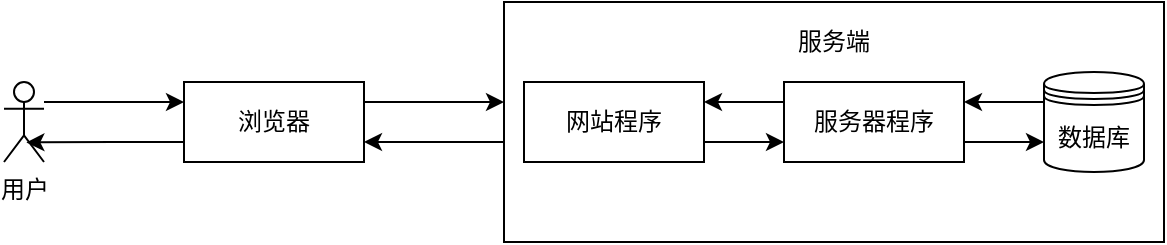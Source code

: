 <mxfile version="21.3.2" type="github">
  <diagram name="第 1 页" id="Q9NjMOZwwmmxEnrD8pWd">
    <mxGraphModel dx="1050" dy="549" grid="1" gridSize="10" guides="1" tooltips="1" connect="1" arrows="1" fold="1" page="1" pageScale="1" pageWidth="827" pageHeight="1169" math="0" shadow="0">
      <root>
        <mxCell id="0" />
        <mxCell id="1" parent="0" />
        <mxCell id="Ym3qPp86ZBDOajq0btB7-29" style="edgeStyle=orthogonalEdgeStyle;rounded=0;orthogonalLoop=1;jettySize=auto;html=1;exitX=1;exitY=0.25;exitDx=0;exitDy=0;" edge="1" parent="1" source="Ym3qPp86ZBDOajq0btB7-1">
          <mxGeometry relative="1" as="geometry">
            <mxPoint x="320" y="220" as="targetPoint" />
          </mxGeometry>
        </mxCell>
        <mxCell id="Ym3qPp86ZBDOajq0btB7-35" style="edgeStyle=orthogonalEdgeStyle;rounded=0;orthogonalLoop=1;jettySize=auto;html=1;exitX=0;exitY=0.75;exitDx=0;exitDy=0;entryX=0.56;entryY=0.755;entryDx=0;entryDy=0;entryPerimeter=0;" edge="1" parent="1" source="Ym3qPp86ZBDOajq0btB7-1" target="Ym3qPp86ZBDOajq0btB7-4">
          <mxGeometry relative="1" as="geometry" />
        </mxCell>
        <mxCell id="Ym3qPp86ZBDOajq0btB7-1" value="浏览器" style="rounded=0;whiteSpace=wrap;html=1;" vertex="1" parent="1">
          <mxGeometry x="160" y="210" width="90" height="40" as="geometry" />
        </mxCell>
        <mxCell id="Ym3qPp86ZBDOajq0btB7-34" value="" style="edgeStyle=orthogonalEdgeStyle;rounded=0;orthogonalLoop=1;jettySize=auto;html=1;" edge="1" parent="1" source="Ym3qPp86ZBDOajq0btB7-4" target="Ym3qPp86ZBDOajq0btB7-1">
          <mxGeometry relative="1" as="geometry">
            <Array as="points">
              <mxPoint x="120" y="220" />
              <mxPoint x="120" y="220" />
            </Array>
          </mxGeometry>
        </mxCell>
        <mxCell id="Ym3qPp86ZBDOajq0btB7-4" value="用户" style="shape=umlActor;verticalLabelPosition=bottom;verticalAlign=top;html=1;outlineConnect=0;" vertex="1" parent="1">
          <mxGeometry x="70" y="210" width="20" height="40" as="geometry" />
        </mxCell>
        <mxCell id="Ym3qPp86ZBDOajq0btB7-30" value="" style="edgeStyle=orthogonalEdgeStyle;rounded=0;orthogonalLoop=1;jettySize=auto;html=1;" edge="1" parent="1" source="Ym3qPp86ZBDOajq0btB7-14" target="Ym3qPp86ZBDOajq0btB7-1">
          <mxGeometry relative="1" as="geometry">
            <Array as="points">
              <mxPoint x="290" y="240" />
              <mxPoint x="290" y="240" />
            </Array>
          </mxGeometry>
        </mxCell>
        <mxCell id="Ym3qPp86ZBDOajq0btB7-31" value="" style="group" vertex="1" connectable="0" parent="1">
          <mxGeometry x="320" y="170" width="330" height="120" as="geometry" />
        </mxCell>
        <mxCell id="Ym3qPp86ZBDOajq0btB7-14" value="" style="rounded=0;whiteSpace=wrap;html=1;" vertex="1" parent="Ym3qPp86ZBDOajq0btB7-31">
          <mxGeometry width="330" height="120" as="geometry" />
        </mxCell>
        <mxCell id="Ym3qPp86ZBDOajq0btB7-2" value="网站程序" style="rounded=0;whiteSpace=wrap;html=1;" vertex="1" parent="Ym3qPp86ZBDOajq0btB7-31">
          <mxGeometry x="10" y="40" width="90" height="40" as="geometry" />
        </mxCell>
        <mxCell id="Ym3qPp86ZBDOajq0btB7-11" value="" style="edgeStyle=orthogonalEdgeStyle;rounded=0;orthogonalLoop=1;jettySize=auto;html=1;" edge="1" parent="Ym3qPp86ZBDOajq0btB7-31" source="Ym3qPp86ZBDOajq0btB7-3" target="Ym3qPp86ZBDOajq0btB7-2">
          <mxGeometry relative="1" as="geometry">
            <Array as="points">
              <mxPoint x="120" y="50" />
              <mxPoint x="120" y="50" />
            </Array>
          </mxGeometry>
        </mxCell>
        <mxCell id="Ym3qPp86ZBDOajq0btB7-3" value="服务器程序" style="rounded=0;whiteSpace=wrap;html=1;" vertex="1" parent="Ym3qPp86ZBDOajq0btB7-31">
          <mxGeometry x="140" y="40" width="90" height="40" as="geometry" />
        </mxCell>
        <mxCell id="Ym3qPp86ZBDOajq0btB7-10" value="" style="edgeStyle=orthogonalEdgeStyle;rounded=0;orthogonalLoop=1;jettySize=auto;html=1;" edge="1" parent="Ym3qPp86ZBDOajq0btB7-31" source="Ym3qPp86ZBDOajq0btB7-2" target="Ym3qPp86ZBDOajq0btB7-3">
          <mxGeometry relative="1" as="geometry">
            <Array as="points">
              <mxPoint x="120" y="70" />
              <mxPoint x="120" y="70" />
            </Array>
          </mxGeometry>
        </mxCell>
        <mxCell id="Ym3qPp86ZBDOajq0btB7-12" value="" style="edgeStyle=orthogonalEdgeStyle;rounded=0;orthogonalLoop=1;jettySize=auto;html=1;" edge="1" parent="Ym3qPp86ZBDOajq0btB7-31" source="Ym3qPp86ZBDOajq0btB7-9" target="Ym3qPp86ZBDOajq0btB7-3">
          <mxGeometry relative="1" as="geometry">
            <Array as="points">
              <mxPoint x="250" y="50" />
              <mxPoint x="250" y="50" />
            </Array>
          </mxGeometry>
        </mxCell>
        <mxCell id="Ym3qPp86ZBDOajq0btB7-9" value="数据库" style="shape=datastore;whiteSpace=wrap;html=1;aspect=fixed;" vertex="1" parent="Ym3qPp86ZBDOajq0btB7-31">
          <mxGeometry x="270" y="35" width="50" height="50" as="geometry" />
        </mxCell>
        <mxCell id="Ym3qPp86ZBDOajq0btB7-13" value="" style="edgeStyle=orthogonalEdgeStyle;rounded=0;orthogonalLoop=1;jettySize=auto;html=1;" edge="1" parent="Ym3qPp86ZBDOajq0btB7-31" source="Ym3qPp86ZBDOajq0btB7-3" target="Ym3qPp86ZBDOajq0btB7-9">
          <mxGeometry relative="1" as="geometry">
            <Array as="points">
              <mxPoint x="260" y="70" />
              <mxPoint x="260" y="70" />
            </Array>
          </mxGeometry>
        </mxCell>
        <mxCell id="Ym3qPp86ZBDOajq0btB7-33" value="服务端" style="text;html=1;strokeColor=none;fillColor=none;align=center;verticalAlign=middle;whiteSpace=wrap;rounded=0;" vertex="1" parent="Ym3qPp86ZBDOajq0btB7-31">
          <mxGeometry x="135" y="5" width="60" height="30" as="geometry" />
        </mxCell>
      </root>
    </mxGraphModel>
  </diagram>
</mxfile>
